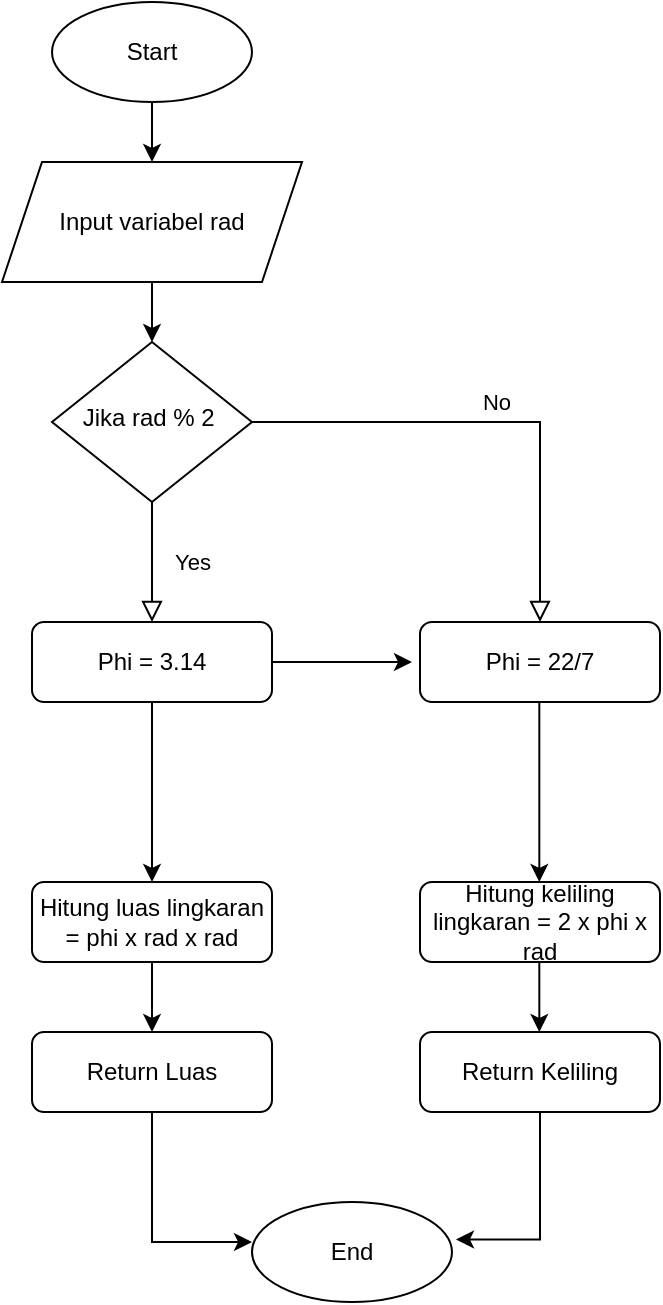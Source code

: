 <mxfile version="20.0.1" type="device"><diagram id="C5RBs43oDa-KdzZeNtuy" name="Page-1"><mxGraphModel dx="599" dy="332" grid="1" gridSize="10" guides="1" tooltips="1" connect="1" arrows="1" fold="1" page="1" pageScale="1" pageWidth="827" pageHeight="1169" math="0" shadow="0"><root><mxCell id="WIyWlLk6GJQsqaUBKTNV-0"/><mxCell id="WIyWlLk6GJQsqaUBKTNV-1" parent="WIyWlLk6GJQsqaUBKTNV-0"/><mxCell id="WIyWlLk6GJQsqaUBKTNV-4" value="Yes" style="rounded=0;html=1;jettySize=auto;orthogonalLoop=1;fontSize=11;endArrow=block;endFill=0;endSize=8;strokeWidth=1;shadow=0;labelBackgroundColor=none;edgeStyle=orthogonalEdgeStyle;" parent="WIyWlLk6GJQsqaUBKTNV-1" source="WIyWlLk6GJQsqaUBKTNV-6" edge="1"><mxGeometry y="20" relative="1" as="geometry"><mxPoint as="offset"/><mxPoint x="220" y="380" as="targetPoint"/></mxGeometry></mxCell><mxCell id="WIyWlLk6GJQsqaUBKTNV-5" value="No" style="edgeStyle=orthogonalEdgeStyle;rounded=0;html=1;jettySize=auto;orthogonalLoop=1;fontSize=11;endArrow=block;endFill=0;endSize=8;strokeWidth=1;shadow=0;labelBackgroundColor=none;" parent="WIyWlLk6GJQsqaUBKTNV-1" source="WIyWlLk6GJQsqaUBKTNV-6" target="WIyWlLk6GJQsqaUBKTNV-7" edge="1"><mxGeometry y="10" relative="1" as="geometry"><mxPoint as="offset"/></mxGeometry></mxCell><mxCell id="WIyWlLk6GJQsqaUBKTNV-6" value="Jika rad % 2&amp;nbsp;" style="rhombus;whiteSpace=wrap;html=1;shadow=0;fontFamily=Helvetica;fontSize=12;align=center;strokeWidth=1;spacing=6;spacingTop=-4;" parent="WIyWlLk6GJQsqaUBKTNV-1" vertex="1"><mxGeometry x="170" y="240" width="100" height="80" as="geometry"/></mxCell><mxCell id="WIyWlLk6GJQsqaUBKTNV-7" value="Phi = 22/7" style="rounded=1;whiteSpace=wrap;html=1;fontSize=12;glass=0;strokeWidth=1;shadow=0;" parent="WIyWlLk6GJQsqaUBKTNV-1" vertex="1"><mxGeometry x="354" y="380" width="120" height="40" as="geometry"/></mxCell><mxCell id="WIyWlLk6GJQsqaUBKTNV-11" value="Hitung luas lingkaran = phi x rad x rad" style="rounded=1;whiteSpace=wrap;html=1;fontSize=12;glass=0;strokeWidth=1;shadow=0;" parent="WIyWlLk6GJQsqaUBKTNV-1" vertex="1"><mxGeometry x="160" y="510" width="120" height="40" as="geometry"/></mxCell><mxCell id="0DuzGG-SYEw3l0ydfrs3-0" value="Input variabel rad" style="shape=parallelogram;perimeter=parallelogramPerimeter;whiteSpace=wrap;html=1;fixedSize=1;" vertex="1" parent="WIyWlLk6GJQsqaUBKTNV-1"><mxGeometry x="145" y="150" width="150" height="60" as="geometry"/></mxCell><mxCell id="0DuzGG-SYEw3l0ydfrs3-2" value="Phi = 3.14" style="rounded=1;whiteSpace=wrap;html=1;fontSize=12;glass=0;strokeWidth=1;shadow=0;" vertex="1" parent="WIyWlLk6GJQsqaUBKTNV-1"><mxGeometry x="160" y="380" width="120" height="40" as="geometry"/></mxCell><mxCell id="0DuzGG-SYEw3l0ydfrs3-4" value="" style="endArrow=classic;html=1;rounded=0;entryX=0.5;entryY=0;entryDx=0;entryDy=0;exitX=0.5;exitY=1;exitDx=0;exitDy=0;" edge="1" parent="WIyWlLk6GJQsqaUBKTNV-1" source="0DuzGG-SYEw3l0ydfrs3-0" target="WIyWlLk6GJQsqaUBKTNV-6"><mxGeometry width="50" height="50" relative="1" as="geometry"><mxPoint x="230" y="270" as="sourcePoint"/><mxPoint x="280" y="220" as="targetPoint"/></mxGeometry></mxCell><mxCell id="0DuzGG-SYEw3l0ydfrs3-6" value="" style="endArrow=classic;html=1;rounded=0;entryX=0.5;entryY=0;entryDx=0;entryDy=0;exitX=0.5;exitY=1;exitDx=0;exitDy=0;" edge="1" parent="WIyWlLk6GJQsqaUBKTNV-1" target="0DuzGG-SYEw3l0ydfrs3-0"><mxGeometry width="50" height="50" relative="1" as="geometry"><mxPoint x="220" y="120" as="sourcePoint"/><mxPoint x="235" y="250" as="targetPoint"/></mxGeometry></mxCell><mxCell id="0DuzGG-SYEw3l0ydfrs3-9" value="" style="edgeStyle=elbowEdgeStyle;elbow=horizontal;endArrow=classic;html=1;rounded=0;exitX=1;exitY=0.5;exitDx=0;exitDy=0;" edge="1" parent="WIyWlLk6GJQsqaUBKTNV-1" source="0DuzGG-SYEw3l0ydfrs3-2"><mxGeometry width="50" height="50" relative="1" as="geometry"><mxPoint x="340" y="380" as="sourcePoint"/><mxPoint x="350" y="400" as="targetPoint"/><Array as="points"><mxPoint x="330" y="350"/></Array></mxGeometry></mxCell><mxCell id="0DuzGG-SYEw3l0ydfrs3-10" value="Hitung keliling lingkaran = 2 x phi x rad" style="rounded=1;whiteSpace=wrap;html=1;fontSize=12;glass=0;strokeWidth=1;shadow=0;" vertex="1" parent="WIyWlLk6GJQsqaUBKTNV-1"><mxGeometry x="354" y="510" width="120" height="40" as="geometry"/></mxCell><mxCell id="0DuzGG-SYEw3l0ydfrs3-14" value="Return Luas" style="rounded=1;whiteSpace=wrap;html=1;fontSize=12;glass=0;strokeWidth=1;shadow=0;" vertex="1" parent="WIyWlLk6GJQsqaUBKTNV-1"><mxGeometry x="160" y="585" width="120" height="40" as="geometry"/></mxCell><mxCell id="0DuzGG-SYEw3l0ydfrs3-15" value="Return Keliling" style="rounded=1;whiteSpace=wrap;html=1;fontSize=12;glass=0;strokeWidth=1;shadow=0;" vertex="1" parent="WIyWlLk6GJQsqaUBKTNV-1"><mxGeometry x="354" y="585" width="120" height="40" as="geometry"/></mxCell><mxCell id="0DuzGG-SYEw3l0ydfrs3-17" value="" style="edgeStyle=elbowEdgeStyle;elbow=horizontal;endArrow=classic;html=1;rounded=0;exitX=0.5;exitY=1;exitDx=0;exitDy=0;entryX=0.5;entryY=0;entryDx=0;entryDy=0;" edge="1" parent="WIyWlLk6GJQsqaUBKTNV-1" source="0DuzGG-SYEw3l0ydfrs3-2" target="WIyWlLk6GJQsqaUBKTNV-11"><mxGeometry width="50" height="50" relative="1" as="geometry"><mxPoint x="290" y="410.0" as="sourcePoint"/><mxPoint x="360" y="410.0" as="targetPoint"/><Array as="points"><mxPoint x="220" y="470"/></Array></mxGeometry></mxCell><mxCell id="0DuzGG-SYEw3l0ydfrs3-18" value="" style="edgeStyle=elbowEdgeStyle;elbow=horizontal;endArrow=classic;html=1;rounded=0;exitX=0.5;exitY=1;exitDx=0;exitDy=0;entryX=0.5;entryY=0;entryDx=0;entryDy=0;" edge="1" parent="WIyWlLk6GJQsqaUBKTNV-1"><mxGeometry width="50" height="50" relative="1" as="geometry"><mxPoint x="413.66" y="420.0" as="sourcePoint"/><mxPoint x="413.66" y="510.0" as="targetPoint"/><Array as="points"><mxPoint x="413.66" y="470"/></Array></mxGeometry></mxCell><mxCell id="0DuzGG-SYEw3l0ydfrs3-19" value="" style="edgeStyle=elbowEdgeStyle;elbow=horizontal;endArrow=classic;html=1;rounded=0;exitX=0.5;exitY=1;exitDx=0;exitDy=0;entryX=0.5;entryY=0;entryDx=0;entryDy=0;" edge="1" parent="WIyWlLk6GJQsqaUBKTNV-1" source="WIyWlLk6GJQsqaUBKTNV-11" target="0DuzGG-SYEw3l0ydfrs3-14"><mxGeometry width="50" height="50" relative="1" as="geometry"><mxPoint x="423.66" y="430.0" as="sourcePoint"/><mxPoint x="423.66" y="520.0" as="targetPoint"/><Array as="points"><mxPoint x="220" y="570"/></Array></mxGeometry></mxCell><mxCell id="0DuzGG-SYEw3l0ydfrs3-20" value="" style="edgeStyle=elbowEdgeStyle;elbow=horizontal;endArrow=classic;html=1;rounded=0;exitX=0.5;exitY=1;exitDx=0;exitDy=0;entryX=0.5;entryY=0;entryDx=0;entryDy=0;" edge="1" parent="WIyWlLk6GJQsqaUBKTNV-1"><mxGeometry width="50" height="50" relative="1" as="geometry"><mxPoint x="413.66" y="550.0" as="sourcePoint"/><mxPoint x="413.66" y="585.0" as="targetPoint"/><Array as="points"><mxPoint x="413.66" y="570"/></Array></mxGeometry></mxCell><mxCell id="0DuzGG-SYEw3l0ydfrs3-21" value="Start" style="ellipse;whiteSpace=wrap;html=1;" vertex="1" parent="WIyWlLk6GJQsqaUBKTNV-1"><mxGeometry x="170" y="70" width="100" height="50" as="geometry"/></mxCell><mxCell id="0DuzGG-SYEw3l0ydfrs3-22" value="End" style="ellipse;whiteSpace=wrap;html=1;" vertex="1" parent="WIyWlLk6GJQsqaUBKTNV-1"><mxGeometry x="270" y="670" width="100" height="50" as="geometry"/></mxCell><mxCell id="0DuzGG-SYEw3l0ydfrs3-23" value="" style="edgeStyle=elbowEdgeStyle;elbow=horizontal;endArrow=classic;html=1;rounded=0;exitX=0.5;exitY=1;exitDx=0;exitDy=0;entryX=0;entryY=0.4;entryDx=0;entryDy=0;entryPerimeter=0;" edge="1" parent="WIyWlLk6GJQsqaUBKTNV-1" source="0DuzGG-SYEw3l0ydfrs3-14" target="0DuzGG-SYEw3l0ydfrs3-22"><mxGeometry width="50" height="50" relative="1" as="geometry"><mxPoint x="230" y="560.0" as="sourcePoint"/><mxPoint x="230" y="595.0" as="targetPoint"/><Array as="points"><mxPoint x="220" y="690"/></Array></mxGeometry></mxCell><mxCell id="0DuzGG-SYEw3l0ydfrs3-24" value="" style="edgeStyle=elbowEdgeStyle;elbow=horizontal;endArrow=classic;html=1;rounded=0;exitX=0.5;exitY=1;exitDx=0;exitDy=0;entryX=1.02;entryY=0.374;entryDx=0;entryDy=0;entryPerimeter=0;" edge="1" parent="WIyWlLk6GJQsqaUBKTNV-1" source="0DuzGG-SYEw3l0ydfrs3-15" target="0DuzGG-SYEw3l0ydfrs3-22"><mxGeometry width="50" height="50" relative="1" as="geometry"><mxPoint x="230" y="635.0" as="sourcePoint"/><mxPoint x="280" y="700.0" as="targetPoint"/><Array as="points"><mxPoint x="414" y="690"/></Array></mxGeometry></mxCell></root></mxGraphModel></diagram></mxfile>